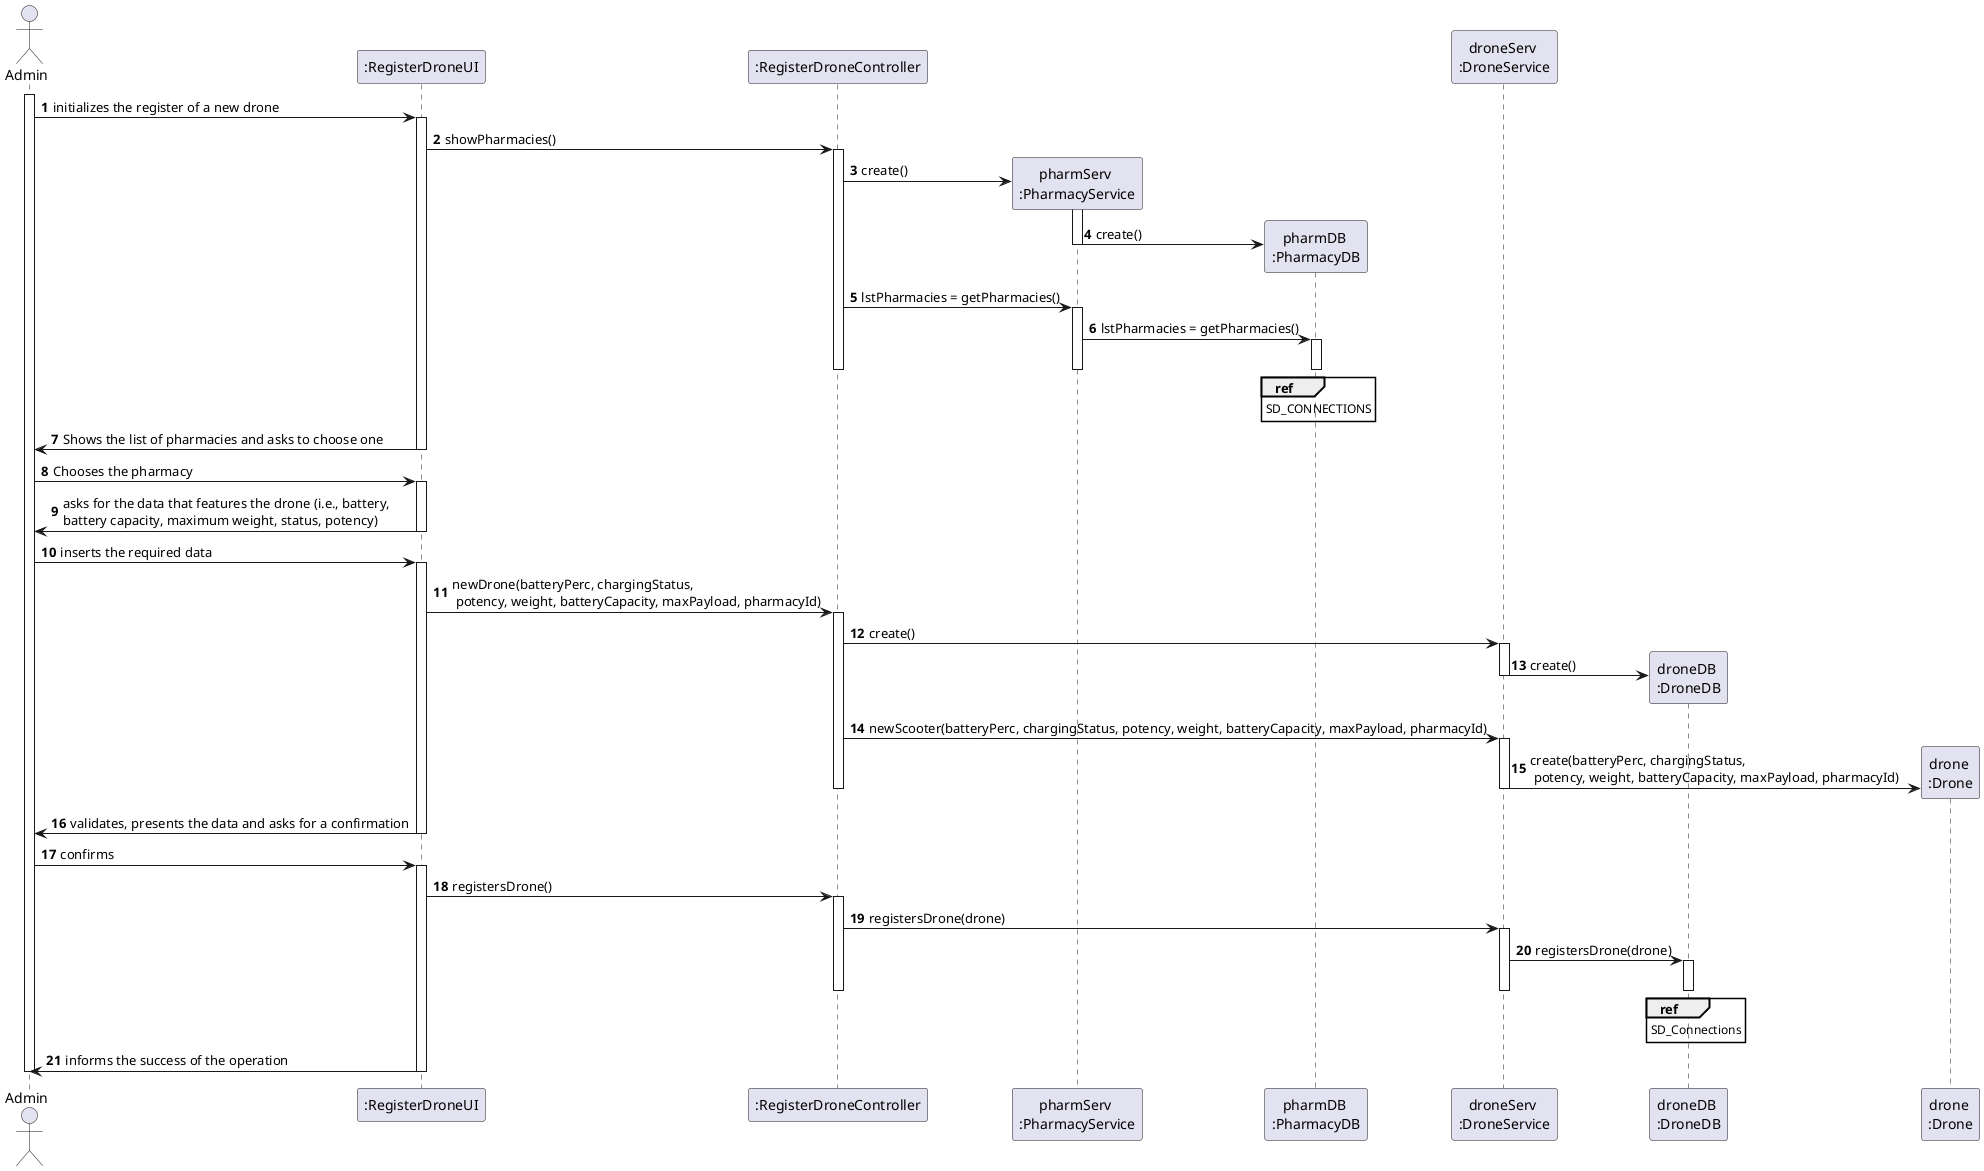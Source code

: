 @startuml
autonumber
actor "Admin" as ADMIN

participant ":RegisterDroneUI" as UI
participant ":RegisterDroneController" as CTRL
participant "pharmServ \n:PharmacyService" as PHS
participant "pharmDB \n:PharmacyDB" as PHDB
participant "droneServ \n:DroneService" as DS
participant "droneDB \n:DroneDB" as DDB
participant "drone \n:Drone" as D

activate ADMIN

ADMIN -> UI : initializes the register of a new drone
activate UI
UI -> CTRL : showPharmacies()
activate CTRL
CTRL -> PHS ** : create()
activate PHS
PHS -> PHDB ** : create()
deactivate PHS
CTRL -> PHS : lstPharmacies = getPharmacies()
activate PHS
PHS -> PHDB : lstPharmacies = getPharmacies()
activate PHDB
ref over PHDB
SD_CONNECTIONS
end ref
deactivate PHDB
deactivate PHS
deactivate CTRL
UI -> ADMIN : Shows the list of pharmacies and asks to choose one
deactivate UI

ADMIN -> UI : Chooses the pharmacy
activate UI
UI -> ADMIN : asks for the data that features the drone (i.e., battery, \nbattery capacity, maximum weight, status, potency)
deactivate UI

ADMIN -> UI : inserts the required data
activate UI
UI -> CTRL : newDrone(batteryPerc, chargingStatus,\n potency, weight, batteryCapacity, maxPayload, pharmacyId)
activate CTRL

CTRL -> DS : create()
activate DS
DS -> DDB ** : create()
deactivate DS

CTRL -> DS : newScooter(batteryPerc, chargingStatus, potency, weight, batteryCapacity, maxPayload, pharmacyId)
activate DS
DS -> D ** : create(batteryPerc, chargingStatus,\n potency, weight, batteryCapacity, maxPayload, pharmacyId)
deactivate DS
deactivate CTRL


UI -> ADMIN : validates, presents the data and asks for a confirmation
deactivate UI

ADMIN -> UI : confirms
activate UI
UI -> CTRL : registersDrone()
activate CTRL
CTRL -> DS : registersDrone(drone)
activate DS
DS -> DDB : registersDrone(drone)
activate DDB
ref over DDB
SD_Connections
end ref
deactivate DDB
deactivate DS
deactivate CTRL
UI -> ADMIN : informs the success of the operation
deactivate UI

deactivate ADMIN

@enduml
